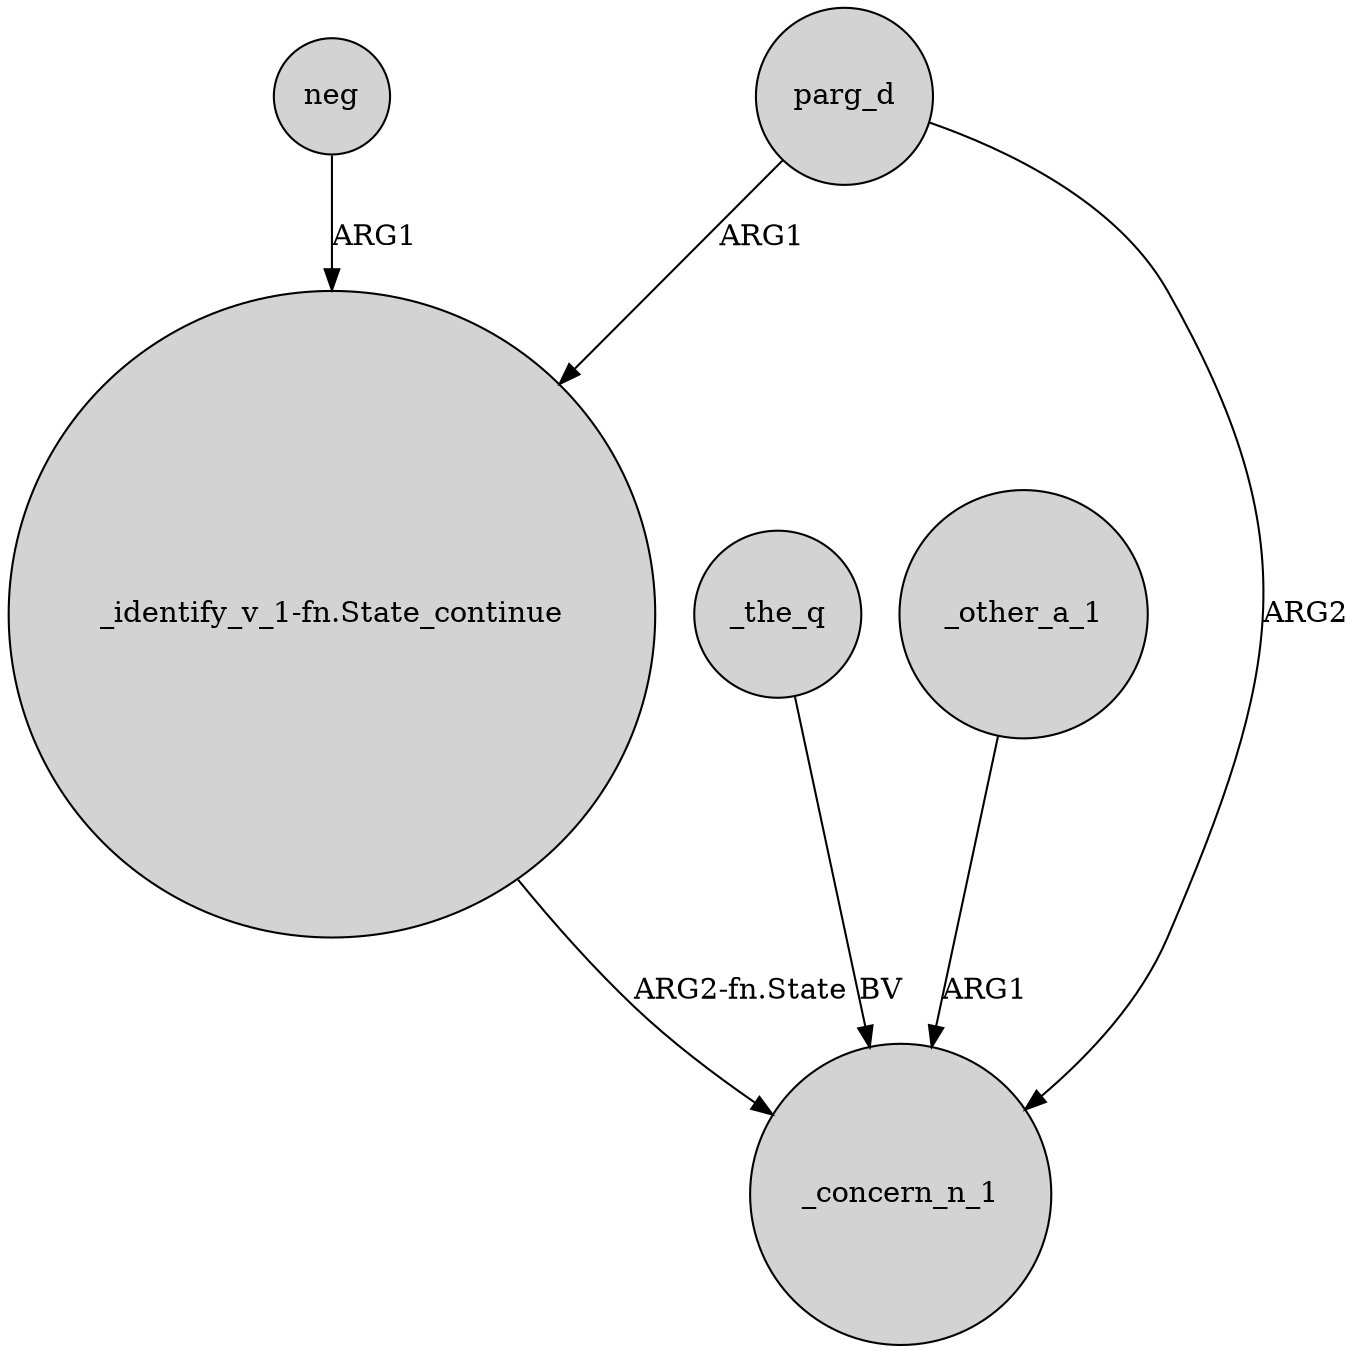 digraph {
	node [shape=circle style=filled]
	neg -> "_identify_v_1-fn.State_continue" [label=ARG1]
	_the_q -> _concern_n_1 [label=BV]
	_other_a_1 -> _concern_n_1 [label=ARG1]
	"_identify_v_1-fn.State_continue" -> _concern_n_1 [label="ARG2-fn.State"]
	parg_d -> _concern_n_1 [label=ARG2]
	parg_d -> "_identify_v_1-fn.State_continue" [label=ARG1]
}
